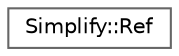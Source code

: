 digraph "类继承关系图"
{
 // INTERACTIVE_SVG=YES
 // LATEX_PDF_SIZE
  bgcolor="transparent";
  edge [fontname=Helvetica,fontsize=10,labelfontname=Helvetica,labelfontsize=10];
  node [fontname=Helvetica,fontsize=10,shape=box,height=0.2,width=0.4];
  rankdir="LR";
  Node0 [id="Node000000",label="Simplify::Ref",height=0.2,width=0.4,color="grey40", fillcolor="white", style="filled",URL="$d1/d9c/structSimplify_1_1Ref.html",tooltip=" "];
}
